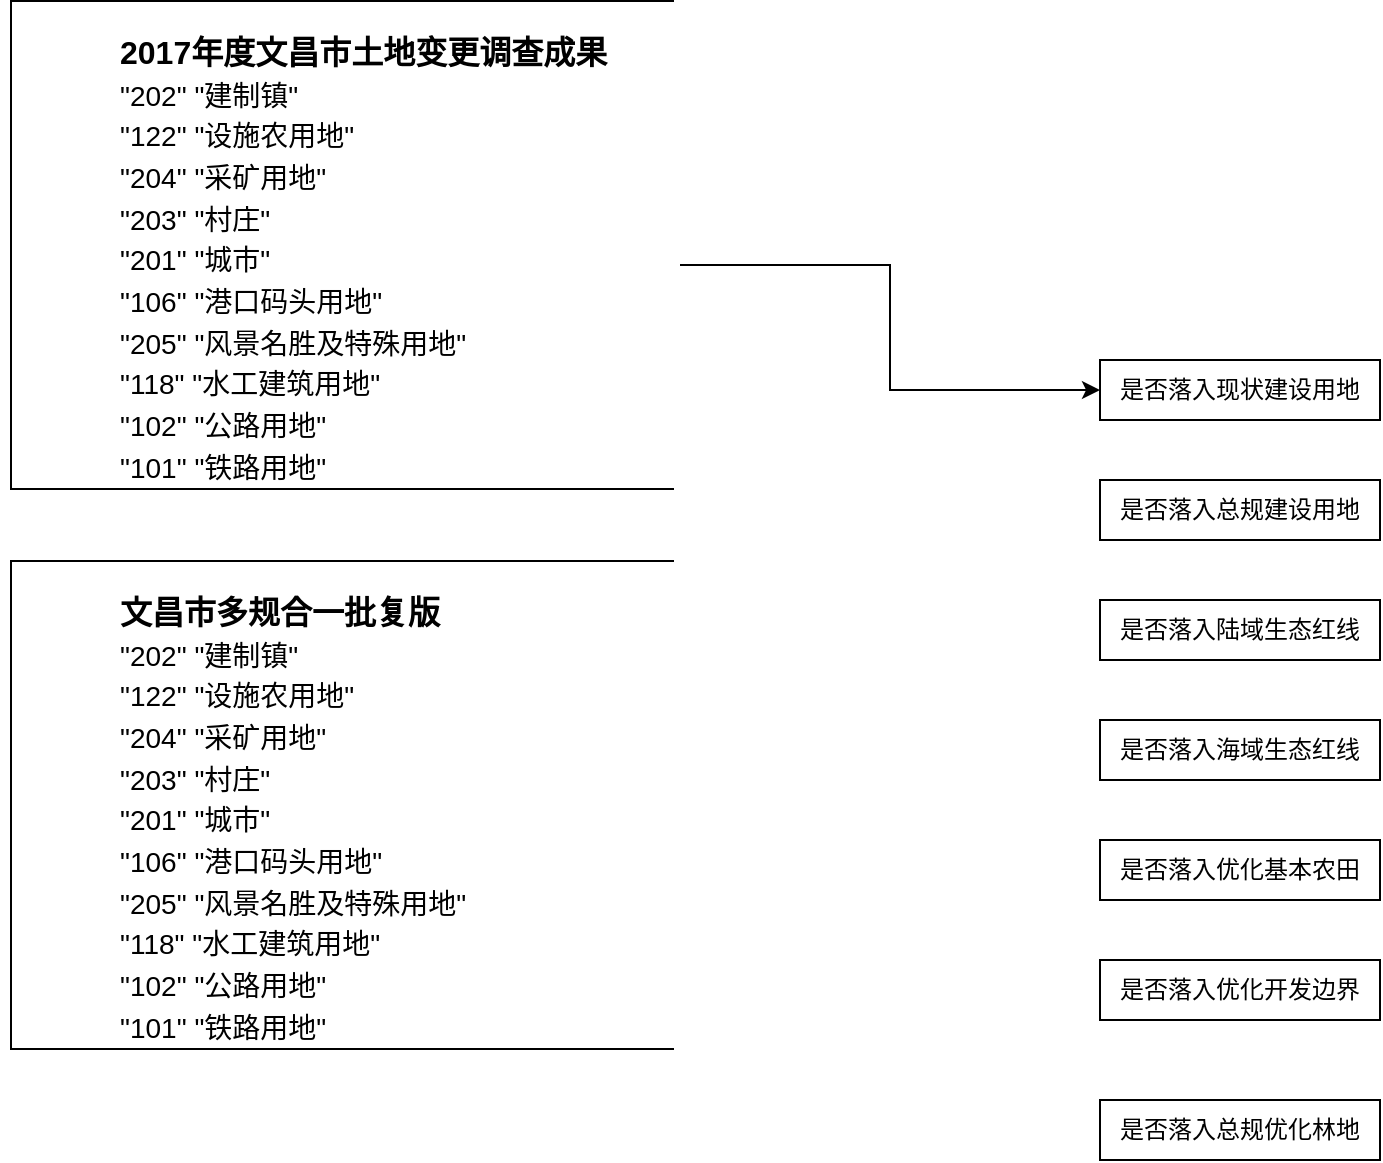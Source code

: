 <mxfile version="11.2.3" type="github" pages="1"><diagram id="FOM7cRv-rwjVKF6SeQ_-" name="Page-1"><mxGraphModel dx="2040" dy="713" grid="1" gridSize="10" guides="1" tooltips="1" connect="1" arrows="1" fold="1" page="1" pageScale="1" pageWidth="850" pageHeight="1100" math="0" shadow="0"><root><mxCell id="0"/><mxCell id="1" parent="0"/><mxCell id="Ok4GDyt3GXnytpkombl4-1" value="是否落入现状建设用地" style="rounded=0;whiteSpace=wrap;html=1;" vertex="1" parent="1"><mxGeometry x="180" y="220" width="140" height="30" as="geometry"/></mxCell><mxCell id="Ok4GDyt3GXnytpkombl4-2" value="是否落入总规建设用地" style="rounded=0;whiteSpace=wrap;html=1;fontStyle=0" vertex="1" parent="1"><mxGeometry x="180" y="280" width="140" height="30" as="geometry"/></mxCell><mxCell id="Ok4GDyt3GXnytpkombl4-3" value="是否落入陆域生态红线" style="rounded=0;whiteSpace=wrap;html=1;" vertex="1" parent="1"><mxGeometry x="180" y="340" width="140" height="30" as="geometry"/></mxCell><mxCell id="Ok4GDyt3GXnytpkombl4-4" value="是否落入海域生态红线" style="rounded=0;whiteSpace=wrap;html=1;" vertex="1" parent="1"><mxGeometry x="180" y="400" width="140" height="30" as="geometry"/></mxCell><mxCell id="Ok4GDyt3GXnytpkombl4-5" value="是否落入优化基本农田" style="rounded=0;whiteSpace=wrap;html=1;" vertex="1" parent="1"><mxGeometry x="180" y="460" width="140" height="30" as="geometry"/></mxCell><mxCell id="Ok4GDyt3GXnytpkombl4-6" value="是否落入优化开发边界" style="rounded=0;whiteSpace=wrap;html=1;" vertex="1" parent="1"><mxGeometry x="180" y="520" width="140" height="30" as="geometry"/></mxCell><mxCell id="Ok4GDyt3GXnytpkombl4-7" value="是否落入总规优化林地" style="rounded=0;whiteSpace=wrap;html=1;" vertex="1" parent="1"><mxGeometry x="180" y="590" width="140" height="30" as="geometry"/></mxCell><mxCell id="Ok4GDyt3GXnytpkombl4-14" style="edgeStyle=orthogonalEdgeStyle;rounded=0;orthogonalLoop=1;jettySize=auto;html=1;entryX=0;entryY=0.5;entryDx=0;entryDy=0;" edge="1" parent="1" source="Ok4GDyt3GXnytpkombl4-13" target="Ok4GDyt3GXnytpkombl4-1"><mxGeometry relative="1" as="geometry"/></mxCell><mxCell id="Ok4GDyt3GXnytpkombl4-13" value="&lt;h1&gt;&lt;/h1&gt;&lt;h6 style=&quot;background: none 0% 0% / auto repeat scroll padding-box border-box rgba(0 , 0 , 0 , 0) ; animation: 0s ease 0s 1 normal none running none ; border: 0px none rgb(0 , 0 , 0) ; border-radius: 0px ; border-collapse: separate ; bottom: auto ; box-shadow: none ; box-sizing: content-box ; caption-side: top ; clear: none ; clip: auto ; content: normal ; cursor: auto ; direction: ltr ; empty-cells: show ; float: none ; font-stretch: normal ; line-height: 20.8px ; height: 20.667px ; left: auto ; list-style: disc outside none ; margin: 0px ; max-height: none ; max-width: none ; min-height: 0px ; min-width: 0px ; opacity: 1 ; outline: rgb(0 , 0 , 0) none 0px ; overflow-wrap: break-word ; overflow: visible ; padding: 0px 60px 0px 54px ; position: static ; resize: none ; right: auto ; speak: normal ; table-layout: auto ; text-shadow: none ; text-overflow: clip ; top: auto ; transition: all 0.1s ease-out 0s ; unicode-bidi: normal ; vertical-align: baseline ; visibility: visible ; width: 680px ; word-break: normal ; z-index: auto ; zoom: 1 ; -webkit-appearance: none ; backface-visibility: visible ; border-spacing: 0px ; perspective: none ; perspective-origin: 397px 10.333px ; transform: none ; transform-origin: 397px 10.333px ; transform-style: flat&quot;&gt;&lt;font style=&quot;font-size: 16px&quot;&gt;2017年度文昌市土地变更调查成果&lt;/font&gt;&lt;/h6&gt;&lt;div id=&quot;magicdomid130_copy&quot; class=&quot;ace-line gutter-author-p-11933957 emptyGutter&quot; style=&quot;font-weight: 400 ; background: none 0% 0% / auto repeat scroll padding-box border-box rgba(0 , 0 , 0 , 0) ; animation: 0s ease 0s 1 normal none running none ; border: 0px none rgb(0 , 0 , 0) ; border-radius: 0px ; border-collapse: separate ; bottom: auto ; box-shadow: none ; box-sizing: content-box ; caption-side: top ; clear: none ; clip: auto ; content: normal ; cursor: auto ; direction: ltr ; empty-cells: show ; float: none ; font-stretch: normal ; font-size: 14px ; line-height: 20.8px ; height: 20.667px ; left: auto ; list-style: disc outside none ; margin: 0px ; max-height: none ; max-width: none ; min-height: 0px ; min-width: 0px ; opacity: 1 ; outline: rgb(0 , 0 , 0) none 0px ; overflow-wrap: break-word ; overflow: visible ; padding: 0px 60px 0px 54px ; position: static ; resize: none ; right: auto ; speak: normal ; table-layout: auto ; text-shadow: none ; text-overflow: clip ; top: auto ; transition: all 0.1s ease-out 0s ; unicode-bidi: normal ; vertical-align: baseline ; visibility: visible ; width: 680px ; word-break: normal ; z-index: auto ; zoom: 1 ; -webkit-appearance: none ; backface-visibility: visible ; border-spacing: 0px ; perspective: none ; perspective-origin: 397px 10.333px ; transform: none ; transform-origin: 397px 10.333px ; transform-style: flat&quot;&gt;&lt;span class=&quot;author-p-11933957 color:#ff0000&quot;&gt;&quot;202&quot;&#9;&quot;建制镇&quot;&lt;/span&gt;&lt;/div&gt;&lt;div id=&quot;magicdomid132_copy&quot; class=&quot;ace-line gutter-author-p-11933957 emptyGutter&quot; style=&quot;font-weight: 400 ; background: none 0% 0% / auto repeat scroll padding-box border-box rgba(0 , 0 , 0 , 0) ; animation: 0s ease 0s 1 normal none running none ; border: 0px none rgb(0 , 0 , 0) ; border-radius: 0px ; border-collapse: separate ; bottom: auto ; box-shadow: none ; box-sizing: content-box ; caption-side: top ; clear: none ; clip: auto ; content: normal ; cursor: auto ; direction: ltr ; empty-cells: show ; float: none ; font-stretch: normal ; font-size: 14px ; line-height: 20.8px ; height: 20.667px ; left: auto ; list-style: disc outside none ; margin: 0px ; max-height: none ; max-width: none ; min-height: 0px ; min-width: 0px ; opacity: 1 ; outline: rgb(0 , 0 , 0) none 0px ; overflow-wrap: break-word ; overflow: visible ; padding: 0px 60px 0px 54px ; position: static ; resize: none ; right: auto ; speak: normal ; table-layout: auto ; text-shadow: none ; text-overflow: clip ; top: auto ; transition: all 0.1s ease-out 0s ; unicode-bidi: normal ; vertical-align: baseline ; visibility: visible ; width: 680px ; word-break: normal ; z-index: auto ; zoom: 1 ; -webkit-appearance: none ; backface-visibility: visible ; border-spacing: 0px ; perspective: none ; perspective-origin: 397px 10.333px ; transform: none ; transform-origin: 397px 10.333px ; transform-style: flat&quot;&gt;&lt;span class=&quot;author-p-11933957 color:#ff0000&quot;&gt;&quot;122&quot;&#9;&quot;设施农用地&quot;&lt;/span&gt;&lt;/div&gt;&lt;div id=&quot;magicdomid135_copy&quot; class=&quot;ace-line gutter-author-p-11933957 emptyGutter&quot; style=&quot;font-weight: 400 ; background: none 0% 0% / auto repeat scroll padding-box border-box rgba(0 , 0 , 0 , 0) ; animation: 0s ease 0s 1 normal none running none ; border: 0px none rgb(0 , 0 , 0) ; border-radius: 0px ; border-collapse: separate ; bottom: auto ; box-shadow: none ; box-sizing: content-box ; caption-side: top ; clear: none ; clip: auto ; content: normal ; cursor: auto ; direction: ltr ; empty-cells: show ; float: none ; font-stretch: normal ; font-size: 14px ; line-height: 20.8px ; height: 20.667px ; left: auto ; list-style: disc outside none ; margin: 0px ; max-height: none ; max-width: none ; min-height: 0px ; min-width: 0px ; opacity: 1 ; outline: rgb(0 , 0 , 0) none 0px ; overflow-wrap: break-word ; overflow: visible ; padding: 0px 60px 0px 54px ; position: static ; resize: none ; right: auto ; speak: normal ; table-layout: auto ; text-shadow: none ; text-overflow: clip ; top: auto ; transition: all 0.1s ease-out 0s ; unicode-bidi: normal ; vertical-align: baseline ; visibility: visible ; width: 680px ; word-break: normal ; z-index: auto ; zoom: 1 ; -webkit-appearance: none ; backface-visibility: visible ; border-spacing: 0px ; perspective: none ; perspective-origin: 397px 10.333px ; transform: none ; transform-origin: 397px 10.333px ; transform-style: flat&quot;&gt;&lt;span class=&quot;author-p-11933957 color:#ff0000&quot;&gt;&quot;204&quot;&#9;&quot;采矿用地&quot;&lt;/span&gt;&lt;/div&gt;&lt;div id=&quot;magicdomid138_copy&quot; class=&quot;ace-line gutter-author-p-11933957 emptyGutter&quot; style=&quot;font-weight: 400 ; background: none 0% 0% / auto repeat scroll padding-box border-box rgba(0 , 0 , 0 , 0) ; animation: 0s ease 0s 1 normal none running none ; border: 0px none rgb(0 , 0 , 0) ; border-radius: 0px ; border-collapse: separate ; bottom: auto ; box-shadow: none ; box-sizing: content-box ; caption-side: top ; clear: none ; clip: auto ; content: normal ; cursor: auto ; direction: ltr ; empty-cells: show ; float: none ; font-stretch: normal ; font-size: 14px ; line-height: 20.8px ; height: 20.667px ; left: auto ; list-style: disc outside none ; margin: 0px ; max-height: none ; max-width: none ; min-height: 0px ; min-width: 0px ; opacity: 1 ; outline: rgb(0 , 0 , 0) none 0px ; overflow-wrap: break-word ; overflow: visible ; padding: 0px 60px 0px 54px ; position: static ; resize: none ; right: auto ; speak: normal ; table-layout: auto ; text-shadow: none ; text-overflow: clip ; top: auto ; transition: all 0.1s ease-out 0s ; unicode-bidi: normal ; vertical-align: baseline ; visibility: visible ; width: 680px ; word-break: normal ; z-index: auto ; zoom: 1 ; -webkit-appearance: none ; backface-visibility: visible ; border-spacing: 0px ; perspective: none ; perspective-origin: 397px 10.333px ; transform: none ; transform-origin: 397px 10.333px ; transform-style: flat&quot;&gt;&lt;span class=&quot;author-p-11933957 color:#ff0000&quot;&gt;&quot;203&quot;&#9;&quot;村庄&quot;&lt;/span&gt;&lt;/div&gt;&lt;div id=&quot;magicdomid139_copy&quot; class=&quot;ace-line gutter-author-p-11933957 emptyGutter&quot; style=&quot;font-weight: 400 ; background: none 0% 0% / auto repeat scroll padding-box border-box rgba(0 , 0 , 0 , 0) ; animation: 0s ease 0s 1 normal none running none ; border: 0px none rgb(0 , 0 , 0) ; border-radius: 0px ; border-collapse: separate ; bottom: auto ; box-shadow: none ; box-sizing: content-box ; caption-side: top ; clear: none ; clip: auto ; content: normal ; cursor: auto ; direction: ltr ; empty-cells: show ; float: none ; font-stretch: normal ; font-size: 14px ; line-height: 20.8px ; height: 20.667px ; left: auto ; list-style: disc outside none ; margin: 0px ; max-height: none ; max-width: none ; min-height: 0px ; min-width: 0px ; opacity: 1 ; outline: rgb(0 , 0 , 0) none 0px ; overflow-wrap: break-word ; overflow: visible ; padding: 0px 60px 0px 54px ; position: static ; resize: none ; right: auto ; speak: normal ; table-layout: auto ; text-shadow: none ; text-overflow: clip ; top: auto ; transition: all 0.1s ease-out 0s ; unicode-bidi: normal ; vertical-align: baseline ; visibility: visible ; width: 680px ; word-break: normal ; z-index: auto ; zoom: 1 ; -webkit-appearance: none ; backface-visibility: visible ; border-spacing: 0px ; perspective: none ; perspective-origin: 397px 10.333px ; transform: none ; transform-origin: 397px 10.333px ; transform-style: flat&quot;&gt;&lt;span class=&quot;author-p-11933957 color:#ff0000&quot;&gt;&quot;201&quot;&#9;&quot;城市&quot;&lt;/span&gt;&lt;/div&gt;&lt;div id=&quot;magicdomid142_copy&quot; class=&quot;ace-line gutter-author-p-11933957 emptyGutter&quot; style=&quot;font-weight: 400 ; background: none 0% 0% / auto repeat scroll padding-box border-box rgba(0 , 0 , 0 , 0) ; animation: 0s ease 0s 1 normal none running none ; border: 0px none rgb(0 , 0 , 0) ; border-radius: 0px ; border-collapse: separate ; bottom: auto ; box-shadow: none ; box-sizing: content-box ; caption-side: top ; clear: none ; clip: auto ; content: normal ; cursor: auto ; direction: ltr ; empty-cells: show ; float: none ; font-stretch: normal ; font-size: 14px ; line-height: 20.8px ; height: 20.667px ; left: auto ; list-style: disc outside none ; margin: 0px ; max-height: none ; max-width: none ; min-height: 0px ; min-width: 0px ; opacity: 1 ; outline: rgb(0 , 0 , 0) none 0px ; overflow-wrap: break-word ; overflow: visible ; padding: 0px 60px 0px 54px ; position: static ; resize: none ; right: auto ; speak: normal ; table-layout: auto ; text-shadow: none ; text-overflow: clip ; top: auto ; transition: all 0.1s ease-out 0s ; unicode-bidi: normal ; vertical-align: baseline ; visibility: visible ; width: 680px ; word-break: normal ; z-index: auto ; zoom: 1 ; -webkit-appearance: none ; backface-visibility: visible ; border-spacing: 0px ; perspective: none ; perspective-origin: 397px 10.333px ; transform: none ; transform-origin: 397px 10.333px ; transform-style: flat&quot;&gt;&lt;span class=&quot;author-p-11933957 color:#ff0000&quot;&gt;&quot;106&quot;&#9;&quot;港口码头用地&quot;&lt;/span&gt;&lt;/div&gt;&lt;div id=&quot;magicdomid145_copy&quot; class=&quot;ace-line gutter-author-p-11933957 emptyGutter&quot; style=&quot;font-weight: 400 ; background: none 0% 0% / auto repeat scroll padding-box border-box rgba(0 , 0 , 0 , 0) ; animation: 0s ease 0s 1 normal none running none ; border: 0px none rgb(0 , 0 , 0) ; border-radius: 0px ; border-collapse: separate ; bottom: auto ; box-shadow: none ; box-sizing: content-box ; caption-side: top ; clear: none ; clip: auto ; content: normal ; cursor: auto ; direction: ltr ; empty-cells: show ; float: none ; font-stretch: normal ; font-size: 14px ; line-height: 20.8px ; height: 20.667px ; left: auto ; list-style: disc outside none ; margin: 0px ; max-height: none ; max-width: none ; min-height: 0px ; min-width: 0px ; opacity: 1 ; outline: rgb(0 , 0 , 0) none 0px ; overflow-wrap: break-word ; overflow: visible ; padding: 0px 60px 0px 54px ; position: static ; resize: none ; right: auto ; speak: normal ; table-layout: auto ; text-shadow: none ; text-overflow: clip ; top: auto ; transition: all 0.1s ease-out 0s ; unicode-bidi: normal ; vertical-align: baseline ; visibility: visible ; width: 680px ; word-break: normal ; z-index: auto ; zoom: 1 ; -webkit-appearance: none ; backface-visibility: visible ; border-spacing: 0px ; perspective: none ; perspective-origin: 397px 10.333px ; transform: none ; transform-origin: 397px 10.333px ; transform-style: flat&quot;&gt;&lt;span class=&quot;author-p-11933957 color:#ff0000&quot;&gt;&quot;205&quot;&#9;&quot;风景名胜及特殊用地&quot;&lt;/span&gt;&lt;/div&gt;&lt;div id=&quot;magicdomid149_copy&quot; class=&quot;ace-line gutter-author-p-11933957 emptyGutter&quot; style=&quot;font-weight: 400 ; background: none 0% 0% / auto repeat scroll padding-box border-box rgba(0 , 0 , 0 , 0) ; animation: 0s ease 0s 1 normal none running none ; border: 0px none rgb(0 , 0 , 0) ; border-radius: 0px ; border-collapse: separate ; bottom: auto ; box-shadow: none ; box-sizing: content-box ; caption-side: top ; clear: none ; clip: auto ; content: normal ; cursor: auto ; direction: ltr ; empty-cells: show ; float: none ; font-stretch: normal ; font-size: 14px ; line-height: 20.8px ; height: 20.667px ; left: auto ; list-style: disc outside none ; margin: 0px ; max-height: none ; max-width: none ; min-height: 0px ; min-width: 0px ; opacity: 1 ; outline: rgb(0 , 0 , 0) none 0px ; overflow-wrap: break-word ; overflow: visible ; padding: 0px 60px 0px 54px ; position: static ; resize: none ; right: auto ; speak: normal ; table-layout: auto ; text-shadow: none ; text-overflow: clip ; top: auto ; transition: all 0.1s ease-out 0s ; unicode-bidi: normal ; vertical-align: baseline ; visibility: visible ; width: 680px ; word-break: normal ; z-index: auto ; zoom: 1 ; -webkit-appearance: none ; backface-visibility: visible ; border-spacing: 0px ; perspective: none ; perspective-origin: 397px 10.333px ; transform: none ; transform-origin: 397px 10.333px ; transform-style: flat&quot;&gt;&lt;span class=&quot;author-p-11933957 color:#ff0000&quot;&gt;&quot;118&quot;&#9;&quot;水工建筑用地&quot;&lt;/span&gt;&lt;/div&gt;&lt;div id=&quot;magicdomid153_copy&quot; class=&quot;ace-line gutter-author-p-11933957 emptyGutter&quot; style=&quot;font-weight: 400 ; background: none 0% 0% / auto repeat scroll padding-box border-box rgba(0 , 0 , 0 , 0) ; animation: 0s ease 0s 1 normal none running none ; border: 0px none rgb(0 , 0 , 0) ; border-radius: 0px ; border-collapse: separate ; bottom: auto ; box-shadow: none ; box-sizing: content-box ; caption-side: top ; clear: none ; clip: auto ; content: normal ; cursor: auto ; direction: ltr ; empty-cells: show ; float: none ; font-stretch: normal ; font-size: 14px ; line-height: 20.8px ; height: 20.667px ; left: auto ; list-style: disc outside none ; margin: 0px ; max-height: none ; max-width: none ; min-height: 0px ; min-width: 0px ; opacity: 1 ; outline: rgb(0 , 0 , 0) none 0px ; overflow-wrap: break-word ; overflow: visible ; padding: 0px 60px 0px 54px ; position: static ; resize: none ; right: auto ; speak: normal ; table-layout: auto ; text-shadow: none ; text-overflow: clip ; top: auto ; transition: all 0.1s ease-out 0s ; unicode-bidi: normal ; vertical-align: baseline ; visibility: visible ; width: 680px ; word-break: normal ; z-index: auto ; zoom: 1 ; -webkit-appearance: none ; backface-visibility: visible ; border-spacing: 0px ; perspective: none ; perspective-origin: 397px 10.333px ; transform: none ; transform-origin: 397px 10.333px ; transform-style: flat&quot;&gt;&lt;span class=&quot;author-p-11933957 color:#ff0000&quot;&gt;&quot;102&quot;&#9;&quot;公路用地&quot;&lt;/span&gt;&lt;/div&gt;&lt;div id=&quot;magicdomid154_copy&quot; class=&quot;ace-line gutter-author-p-11933957 emptyGutter&quot; style=&quot;font-weight: 400 ; background: none 0% 0% / auto repeat scroll padding-box border-box rgba(0 , 0 , 0 , 0) ; animation: 0s ease 0s 1 normal none running none ; border: 0px none rgb(0 , 0 , 0) ; border-radius: 0px ; border-collapse: separate ; bottom: auto ; box-shadow: none ; box-sizing: content-box ; caption-side: top ; clear: none ; clip: auto ; content: normal ; cursor: auto ; direction: ltr ; empty-cells: show ; float: none ; font-stretch: normal ; font-size: 14px ; line-height: 20.8px ; height: 20.667px ; left: auto ; list-style: disc outside none ; margin: 0px ; max-height: none ; max-width: none ; min-height: 0px ; min-width: 0px ; opacity: 1 ; outline: rgb(0 , 0 , 0) none 0px ; overflow-wrap: break-word ; overflow: visible ; padding: 0px 60px 0px 54px ; position: static ; resize: none ; right: auto ; speak: normal ; table-layout: auto ; text-shadow: none ; text-overflow: clip ; top: auto ; transition: all 0.1s ease-out 0s ; unicode-bidi: normal ; vertical-align: baseline ; visibility: visible ; width: 680px ; word-break: normal ; z-index: auto ; zoom: 1 ; -webkit-appearance: none ; backface-visibility: visible ; border-spacing: 0px ; perspective: none ; perspective-origin: 397px 10.333px ; transform: none ; transform-origin: 397px 10.333px ; transform-style: flat&quot;&gt;&lt;span class=&quot;author-p-11933957 color:#ff0000&quot;&gt;&quot;101&quot;&#9;&quot;铁路用地&quot;&lt;/span&gt;&lt;/div&gt;" style="text;html=1;strokeColor=none;fillColor=none;spacing=5;spacingTop=-20;whiteSpace=wrap;overflow=hidden;rounded=0;labelBorderColor=#000000;" vertex="1" parent="1"><mxGeometry x="-370" y="50" width="340" height="245" as="geometry"/></mxCell><mxCell id="Ok4GDyt3GXnytpkombl4-15" value="&lt;h1&gt;&lt;/h1&gt;&lt;h6 style=&quot;background: none 0% 0% / auto repeat scroll padding-box border-box rgba(0 , 0 , 0 , 0) ; animation: 0s ease 0s 1 normal none running none ; border: 0px none rgb(0 , 0 , 0) ; border-radius: 0px ; border-collapse: separate ; bottom: auto ; box-shadow: none ; box-sizing: content-box ; caption-side: top ; clear: none ; clip: auto ; content: normal ; cursor: auto ; direction: ltr ; empty-cells: show ; float: none ; font-stretch: normal ; line-height: 20.8px ; height: 20.667px ; left: auto ; list-style: disc outside none ; margin: 0px ; max-height: none ; max-width: none ; min-height: 0px ; min-width: 0px ; opacity: 1 ; outline: rgb(0 , 0 , 0) none 0px ; overflow-wrap: break-word ; overflow: visible ; padding: 0px 60px 0px 54px ; position: static ; resize: none ; right: auto ; speak: normal ; table-layout: auto ; text-shadow: none ; text-overflow: clip ; top: auto ; transition: all 0.1s ease-out 0s ; unicode-bidi: normal ; vertical-align: baseline ; visibility: visible ; width: 680px ; word-break: normal ; z-index: auto ; zoom: 1 ; -webkit-appearance: none ; backface-visibility: visible ; border-spacing: 0px ; perspective: none ; perspective-origin: 397px 10.333px ; transform: none ; transform-origin: 397px 10.333px ; transform-style: flat&quot;&gt;&lt;font style=&quot;font-size: 16px&quot;&gt;文昌市多规合一批复版&lt;/font&gt;&lt;/h6&gt;&lt;div id=&quot;magicdomid130_copy&quot; class=&quot;ace-line gutter-author-p-11933957 emptyGutter&quot; style=&quot;font-weight: 400 ; background: none 0% 0% / auto repeat scroll padding-box border-box rgba(0 , 0 , 0 , 0) ; animation: 0s ease 0s 1 normal none running none ; border: 0px none rgb(0 , 0 , 0) ; border-radius: 0px ; border-collapse: separate ; bottom: auto ; box-shadow: none ; box-sizing: content-box ; caption-side: top ; clear: none ; clip: auto ; content: normal ; cursor: auto ; direction: ltr ; empty-cells: show ; float: none ; font-stretch: normal ; font-size: 14px ; line-height: 20.8px ; height: 20.667px ; left: auto ; list-style: disc outside none ; margin: 0px ; max-height: none ; max-width: none ; min-height: 0px ; min-width: 0px ; opacity: 1 ; outline: rgb(0 , 0 , 0) none 0px ; overflow-wrap: break-word ; overflow: visible ; padding: 0px 60px 0px 54px ; position: static ; resize: none ; right: auto ; speak: normal ; table-layout: auto ; text-shadow: none ; text-overflow: clip ; top: auto ; transition: all 0.1s ease-out 0s ; unicode-bidi: normal ; vertical-align: baseline ; visibility: visible ; width: 680px ; word-break: normal ; z-index: auto ; zoom: 1 ; -webkit-appearance: none ; backface-visibility: visible ; border-spacing: 0px ; perspective: none ; perspective-origin: 397px 10.333px ; transform: none ; transform-origin: 397px 10.333px ; transform-style: flat&quot;&gt;&lt;span class=&quot;author-p-11933957 color:#ff0000&quot;&gt;&quot;202&quot;&#9;&quot;建制镇&quot;&lt;/span&gt;&lt;/div&gt;&lt;div id=&quot;magicdomid132_copy&quot; class=&quot;ace-line gutter-author-p-11933957 emptyGutter&quot; style=&quot;font-weight: 400 ; background: none 0% 0% / auto repeat scroll padding-box border-box rgba(0 , 0 , 0 , 0) ; animation: 0s ease 0s 1 normal none running none ; border: 0px none rgb(0 , 0 , 0) ; border-radius: 0px ; border-collapse: separate ; bottom: auto ; box-shadow: none ; box-sizing: content-box ; caption-side: top ; clear: none ; clip: auto ; content: normal ; cursor: auto ; direction: ltr ; empty-cells: show ; float: none ; font-stretch: normal ; font-size: 14px ; line-height: 20.8px ; height: 20.667px ; left: auto ; list-style: disc outside none ; margin: 0px ; max-height: none ; max-width: none ; min-height: 0px ; min-width: 0px ; opacity: 1 ; outline: rgb(0 , 0 , 0) none 0px ; overflow-wrap: break-word ; overflow: visible ; padding: 0px 60px 0px 54px ; position: static ; resize: none ; right: auto ; speak: normal ; table-layout: auto ; text-shadow: none ; text-overflow: clip ; top: auto ; transition: all 0.1s ease-out 0s ; unicode-bidi: normal ; vertical-align: baseline ; visibility: visible ; width: 680px ; word-break: normal ; z-index: auto ; zoom: 1 ; -webkit-appearance: none ; backface-visibility: visible ; border-spacing: 0px ; perspective: none ; perspective-origin: 397px 10.333px ; transform: none ; transform-origin: 397px 10.333px ; transform-style: flat&quot;&gt;&lt;span class=&quot;author-p-11933957 color:#ff0000&quot;&gt;&quot;122&quot;&#9;&quot;设施农用地&quot;&lt;/span&gt;&lt;/div&gt;&lt;div id=&quot;magicdomid135_copy&quot; class=&quot;ace-line gutter-author-p-11933957 emptyGutter&quot; style=&quot;font-weight: 400 ; background: none 0% 0% / auto repeat scroll padding-box border-box rgba(0 , 0 , 0 , 0) ; animation: 0s ease 0s 1 normal none running none ; border: 0px none rgb(0 , 0 , 0) ; border-radius: 0px ; border-collapse: separate ; bottom: auto ; box-shadow: none ; box-sizing: content-box ; caption-side: top ; clear: none ; clip: auto ; content: normal ; cursor: auto ; direction: ltr ; empty-cells: show ; float: none ; font-stretch: normal ; font-size: 14px ; line-height: 20.8px ; height: 20.667px ; left: auto ; list-style: disc outside none ; margin: 0px ; max-height: none ; max-width: none ; min-height: 0px ; min-width: 0px ; opacity: 1 ; outline: rgb(0 , 0 , 0) none 0px ; overflow-wrap: break-word ; overflow: visible ; padding: 0px 60px 0px 54px ; position: static ; resize: none ; right: auto ; speak: normal ; table-layout: auto ; text-shadow: none ; text-overflow: clip ; top: auto ; transition: all 0.1s ease-out 0s ; unicode-bidi: normal ; vertical-align: baseline ; visibility: visible ; width: 680px ; word-break: normal ; z-index: auto ; zoom: 1 ; -webkit-appearance: none ; backface-visibility: visible ; border-spacing: 0px ; perspective: none ; perspective-origin: 397px 10.333px ; transform: none ; transform-origin: 397px 10.333px ; transform-style: flat&quot;&gt;&lt;span class=&quot;author-p-11933957 color:#ff0000&quot;&gt;&quot;204&quot;&#9;&quot;采矿用地&quot;&lt;/span&gt;&lt;/div&gt;&lt;div id=&quot;magicdomid138_copy&quot; class=&quot;ace-line gutter-author-p-11933957 emptyGutter&quot; style=&quot;font-weight: 400 ; background: none 0% 0% / auto repeat scroll padding-box border-box rgba(0 , 0 , 0 , 0) ; animation: 0s ease 0s 1 normal none running none ; border: 0px none rgb(0 , 0 , 0) ; border-radius: 0px ; border-collapse: separate ; bottom: auto ; box-shadow: none ; box-sizing: content-box ; caption-side: top ; clear: none ; clip: auto ; content: normal ; cursor: auto ; direction: ltr ; empty-cells: show ; float: none ; font-stretch: normal ; font-size: 14px ; line-height: 20.8px ; height: 20.667px ; left: auto ; list-style: disc outside none ; margin: 0px ; max-height: none ; max-width: none ; min-height: 0px ; min-width: 0px ; opacity: 1 ; outline: rgb(0 , 0 , 0) none 0px ; overflow-wrap: break-word ; overflow: visible ; padding: 0px 60px 0px 54px ; position: static ; resize: none ; right: auto ; speak: normal ; table-layout: auto ; text-shadow: none ; text-overflow: clip ; top: auto ; transition: all 0.1s ease-out 0s ; unicode-bidi: normal ; vertical-align: baseline ; visibility: visible ; width: 680px ; word-break: normal ; z-index: auto ; zoom: 1 ; -webkit-appearance: none ; backface-visibility: visible ; border-spacing: 0px ; perspective: none ; perspective-origin: 397px 10.333px ; transform: none ; transform-origin: 397px 10.333px ; transform-style: flat&quot;&gt;&lt;span class=&quot;author-p-11933957 color:#ff0000&quot;&gt;&quot;203&quot;&#9;&quot;村庄&quot;&lt;/span&gt;&lt;/div&gt;&lt;div id=&quot;magicdomid139_copy&quot; class=&quot;ace-line gutter-author-p-11933957 emptyGutter&quot; style=&quot;font-weight: 400 ; background: none 0% 0% / auto repeat scroll padding-box border-box rgba(0 , 0 , 0 , 0) ; animation: 0s ease 0s 1 normal none running none ; border: 0px none rgb(0 , 0 , 0) ; border-radius: 0px ; border-collapse: separate ; bottom: auto ; box-shadow: none ; box-sizing: content-box ; caption-side: top ; clear: none ; clip: auto ; content: normal ; cursor: auto ; direction: ltr ; empty-cells: show ; float: none ; font-stretch: normal ; font-size: 14px ; line-height: 20.8px ; height: 20.667px ; left: auto ; list-style: disc outside none ; margin: 0px ; max-height: none ; max-width: none ; min-height: 0px ; min-width: 0px ; opacity: 1 ; outline: rgb(0 , 0 , 0) none 0px ; overflow-wrap: break-word ; overflow: visible ; padding: 0px 60px 0px 54px ; position: static ; resize: none ; right: auto ; speak: normal ; table-layout: auto ; text-shadow: none ; text-overflow: clip ; top: auto ; transition: all 0.1s ease-out 0s ; unicode-bidi: normal ; vertical-align: baseline ; visibility: visible ; width: 680px ; word-break: normal ; z-index: auto ; zoom: 1 ; -webkit-appearance: none ; backface-visibility: visible ; border-spacing: 0px ; perspective: none ; perspective-origin: 397px 10.333px ; transform: none ; transform-origin: 397px 10.333px ; transform-style: flat&quot;&gt;&lt;span class=&quot;author-p-11933957 color:#ff0000&quot;&gt;&quot;201&quot;&#9;&quot;城市&quot;&lt;/span&gt;&lt;/div&gt;&lt;div id=&quot;magicdomid142_copy&quot; class=&quot;ace-line gutter-author-p-11933957 emptyGutter&quot; style=&quot;font-weight: 400 ; background: none 0% 0% / auto repeat scroll padding-box border-box rgba(0 , 0 , 0 , 0) ; animation: 0s ease 0s 1 normal none running none ; border: 0px none rgb(0 , 0 , 0) ; border-radius: 0px ; border-collapse: separate ; bottom: auto ; box-shadow: none ; box-sizing: content-box ; caption-side: top ; clear: none ; clip: auto ; content: normal ; cursor: auto ; direction: ltr ; empty-cells: show ; float: none ; font-stretch: normal ; font-size: 14px ; line-height: 20.8px ; height: 20.667px ; left: auto ; list-style: disc outside none ; margin: 0px ; max-height: none ; max-width: none ; min-height: 0px ; min-width: 0px ; opacity: 1 ; outline: rgb(0 , 0 , 0) none 0px ; overflow-wrap: break-word ; overflow: visible ; padding: 0px 60px 0px 54px ; position: static ; resize: none ; right: auto ; speak: normal ; table-layout: auto ; text-shadow: none ; text-overflow: clip ; top: auto ; transition: all 0.1s ease-out 0s ; unicode-bidi: normal ; vertical-align: baseline ; visibility: visible ; width: 680px ; word-break: normal ; z-index: auto ; zoom: 1 ; -webkit-appearance: none ; backface-visibility: visible ; border-spacing: 0px ; perspective: none ; perspective-origin: 397px 10.333px ; transform: none ; transform-origin: 397px 10.333px ; transform-style: flat&quot;&gt;&lt;span class=&quot;author-p-11933957 color:#ff0000&quot;&gt;&quot;106&quot;&#9;&quot;港口码头用地&quot;&lt;/span&gt;&lt;/div&gt;&lt;div id=&quot;magicdomid145_copy&quot; class=&quot;ace-line gutter-author-p-11933957 emptyGutter&quot; style=&quot;font-weight: 400 ; background: none 0% 0% / auto repeat scroll padding-box border-box rgba(0 , 0 , 0 , 0) ; animation: 0s ease 0s 1 normal none running none ; border: 0px none rgb(0 , 0 , 0) ; border-radius: 0px ; border-collapse: separate ; bottom: auto ; box-shadow: none ; box-sizing: content-box ; caption-side: top ; clear: none ; clip: auto ; content: normal ; cursor: auto ; direction: ltr ; empty-cells: show ; float: none ; font-stretch: normal ; font-size: 14px ; line-height: 20.8px ; height: 20.667px ; left: auto ; list-style: disc outside none ; margin: 0px ; max-height: none ; max-width: none ; min-height: 0px ; min-width: 0px ; opacity: 1 ; outline: rgb(0 , 0 , 0) none 0px ; overflow-wrap: break-word ; overflow: visible ; padding: 0px 60px 0px 54px ; position: static ; resize: none ; right: auto ; speak: normal ; table-layout: auto ; text-shadow: none ; text-overflow: clip ; top: auto ; transition: all 0.1s ease-out 0s ; unicode-bidi: normal ; vertical-align: baseline ; visibility: visible ; width: 680px ; word-break: normal ; z-index: auto ; zoom: 1 ; -webkit-appearance: none ; backface-visibility: visible ; border-spacing: 0px ; perspective: none ; perspective-origin: 397px 10.333px ; transform: none ; transform-origin: 397px 10.333px ; transform-style: flat&quot;&gt;&lt;span class=&quot;author-p-11933957 color:#ff0000&quot;&gt;&quot;205&quot;&#9;&quot;风景名胜及特殊用地&quot;&lt;/span&gt;&lt;/div&gt;&lt;div id=&quot;magicdomid149_copy&quot; class=&quot;ace-line gutter-author-p-11933957 emptyGutter&quot; style=&quot;font-weight: 400 ; background: none 0% 0% / auto repeat scroll padding-box border-box rgba(0 , 0 , 0 , 0) ; animation: 0s ease 0s 1 normal none running none ; border: 0px none rgb(0 , 0 , 0) ; border-radius: 0px ; border-collapse: separate ; bottom: auto ; box-shadow: none ; box-sizing: content-box ; caption-side: top ; clear: none ; clip: auto ; content: normal ; cursor: auto ; direction: ltr ; empty-cells: show ; float: none ; font-stretch: normal ; font-size: 14px ; line-height: 20.8px ; height: 20.667px ; left: auto ; list-style: disc outside none ; margin: 0px ; max-height: none ; max-width: none ; min-height: 0px ; min-width: 0px ; opacity: 1 ; outline: rgb(0 , 0 , 0) none 0px ; overflow-wrap: break-word ; overflow: visible ; padding: 0px 60px 0px 54px ; position: static ; resize: none ; right: auto ; speak: normal ; table-layout: auto ; text-shadow: none ; text-overflow: clip ; top: auto ; transition: all 0.1s ease-out 0s ; unicode-bidi: normal ; vertical-align: baseline ; visibility: visible ; width: 680px ; word-break: normal ; z-index: auto ; zoom: 1 ; -webkit-appearance: none ; backface-visibility: visible ; border-spacing: 0px ; perspective: none ; perspective-origin: 397px 10.333px ; transform: none ; transform-origin: 397px 10.333px ; transform-style: flat&quot;&gt;&lt;span class=&quot;author-p-11933957 color:#ff0000&quot;&gt;&quot;118&quot;&#9;&quot;水工建筑用地&quot;&lt;/span&gt;&lt;/div&gt;&lt;div id=&quot;magicdomid153_copy&quot; class=&quot;ace-line gutter-author-p-11933957 emptyGutter&quot; style=&quot;font-weight: 400 ; background: none 0% 0% / auto repeat scroll padding-box border-box rgba(0 , 0 , 0 , 0) ; animation: 0s ease 0s 1 normal none running none ; border: 0px none rgb(0 , 0 , 0) ; border-radius: 0px ; border-collapse: separate ; bottom: auto ; box-shadow: none ; box-sizing: content-box ; caption-side: top ; clear: none ; clip: auto ; content: normal ; cursor: auto ; direction: ltr ; empty-cells: show ; float: none ; font-stretch: normal ; font-size: 14px ; line-height: 20.8px ; height: 20.667px ; left: auto ; list-style: disc outside none ; margin: 0px ; max-height: none ; max-width: none ; min-height: 0px ; min-width: 0px ; opacity: 1 ; outline: rgb(0 , 0 , 0) none 0px ; overflow-wrap: break-word ; overflow: visible ; padding: 0px 60px 0px 54px ; position: static ; resize: none ; right: auto ; speak: normal ; table-layout: auto ; text-shadow: none ; text-overflow: clip ; top: auto ; transition: all 0.1s ease-out 0s ; unicode-bidi: normal ; vertical-align: baseline ; visibility: visible ; width: 680px ; word-break: normal ; z-index: auto ; zoom: 1 ; -webkit-appearance: none ; backface-visibility: visible ; border-spacing: 0px ; perspective: none ; perspective-origin: 397px 10.333px ; transform: none ; transform-origin: 397px 10.333px ; transform-style: flat&quot;&gt;&lt;span class=&quot;author-p-11933957 color:#ff0000&quot;&gt;&quot;102&quot;&#9;&quot;公路用地&quot;&lt;/span&gt;&lt;/div&gt;&lt;div id=&quot;magicdomid154_copy&quot; class=&quot;ace-line gutter-author-p-11933957 emptyGutter&quot; style=&quot;font-weight: 400 ; background: none 0% 0% / auto repeat scroll padding-box border-box rgba(0 , 0 , 0 , 0) ; animation: 0s ease 0s 1 normal none running none ; border: 0px none rgb(0 , 0 , 0) ; border-radius: 0px ; border-collapse: separate ; bottom: auto ; box-shadow: none ; box-sizing: content-box ; caption-side: top ; clear: none ; clip: auto ; content: normal ; cursor: auto ; direction: ltr ; empty-cells: show ; float: none ; font-stretch: normal ; font-size: 14px ; line-height: 20.8px ; height: 20.667px ; left: auto ; list-style: disc outside none ; margin: 0px ; max-height: none ; max-width: none ; min-height: 0px ; min-width: 0px ; opacity: 1 ; outline: rgb(0 , 0 , 0) none 0px ; overflow-wrap: break-word ; overflow: visible ; padding: 0px 60px 0px 54px ; position: static ; resize: none ; right: auto ; speak: normal ; table-layout: auto ; text-shadow: none ; text-overflow: clip ; top: auto ; transition: all 0.1s ease-out 0s ; unicode-bidi: normal ; vertical-align: baseline ; visibility: visible ; width: 680px ; word-break: normal ; z-index: auto ; zoom: 1 ; -webkit-appearance: none ; backface-visibility: visible ; border-spacing: 0px ; perspective: none ; perspective-origin: 397px 10.333px ; transform: none ; transform-origin: 397px 10.333px ; transform-style: flat&quot;&gt;&lt;span class=&quot;author-p-11933957 color:#ff0000&quot;&gt;&quot;101&quot;&#9;&quot;铁路用地&quot;&lt;/span&gt;&lt;/div&gt;" style="text;html=1;strokeColor=none;fillColor=none;spacing=5;spacingTop=-20;whiteSpace=wrap;overflow=hidden;rounded=0;labelBorderColor=#000000;" vertex="1" parent="1"><mxGeometry x="-370" y="330" width="340" height="245" as="geometry"/></mxCell></root></mxGraphModel></diagram></mxfile>